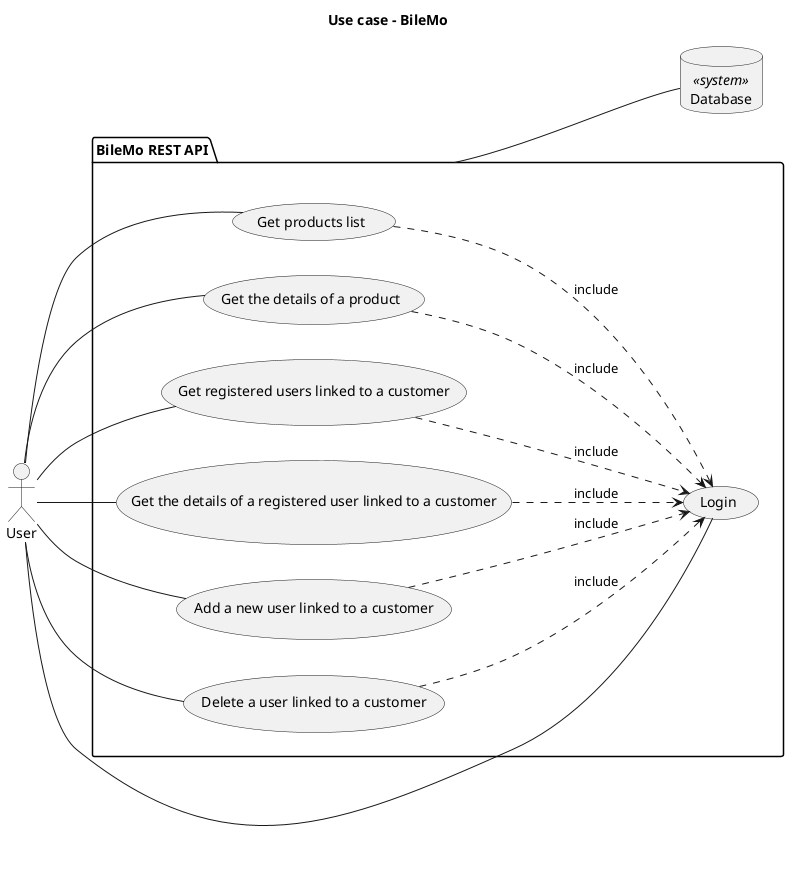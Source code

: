 @startuml
title "Use case - BileMo"
left to right direction

package "BileMo REST API" as api {
    usecase "Login"
    usecase "Get products list" as getProducts
    usecase "Get the details of a product" as getProduct
    usecase "Get registered users linked to a customer" as getUsers
    usecase "Get the details of a registered user linked to a customer" as getUser
    usecase "Add a new user linked to a customer" as addUser
    usecase "Delete a user linked to a customer" as deleteUser

    getProducts ...> (Login): include
    getProduct ...> (Login): include
    getUsers ...> (Login): include
    getUser ...> (Login): include
    addUser ...> (Login): include
    deleteUser ...> (Login): include
}

:User: -- getProducts
:User: -- getProduct
:User: -- getUsers
:User: -- getUser
:User: -- addUser
:User: -- deleteUser
:User: -- Login

database Database <<system>>
api --- Database

@enduml
